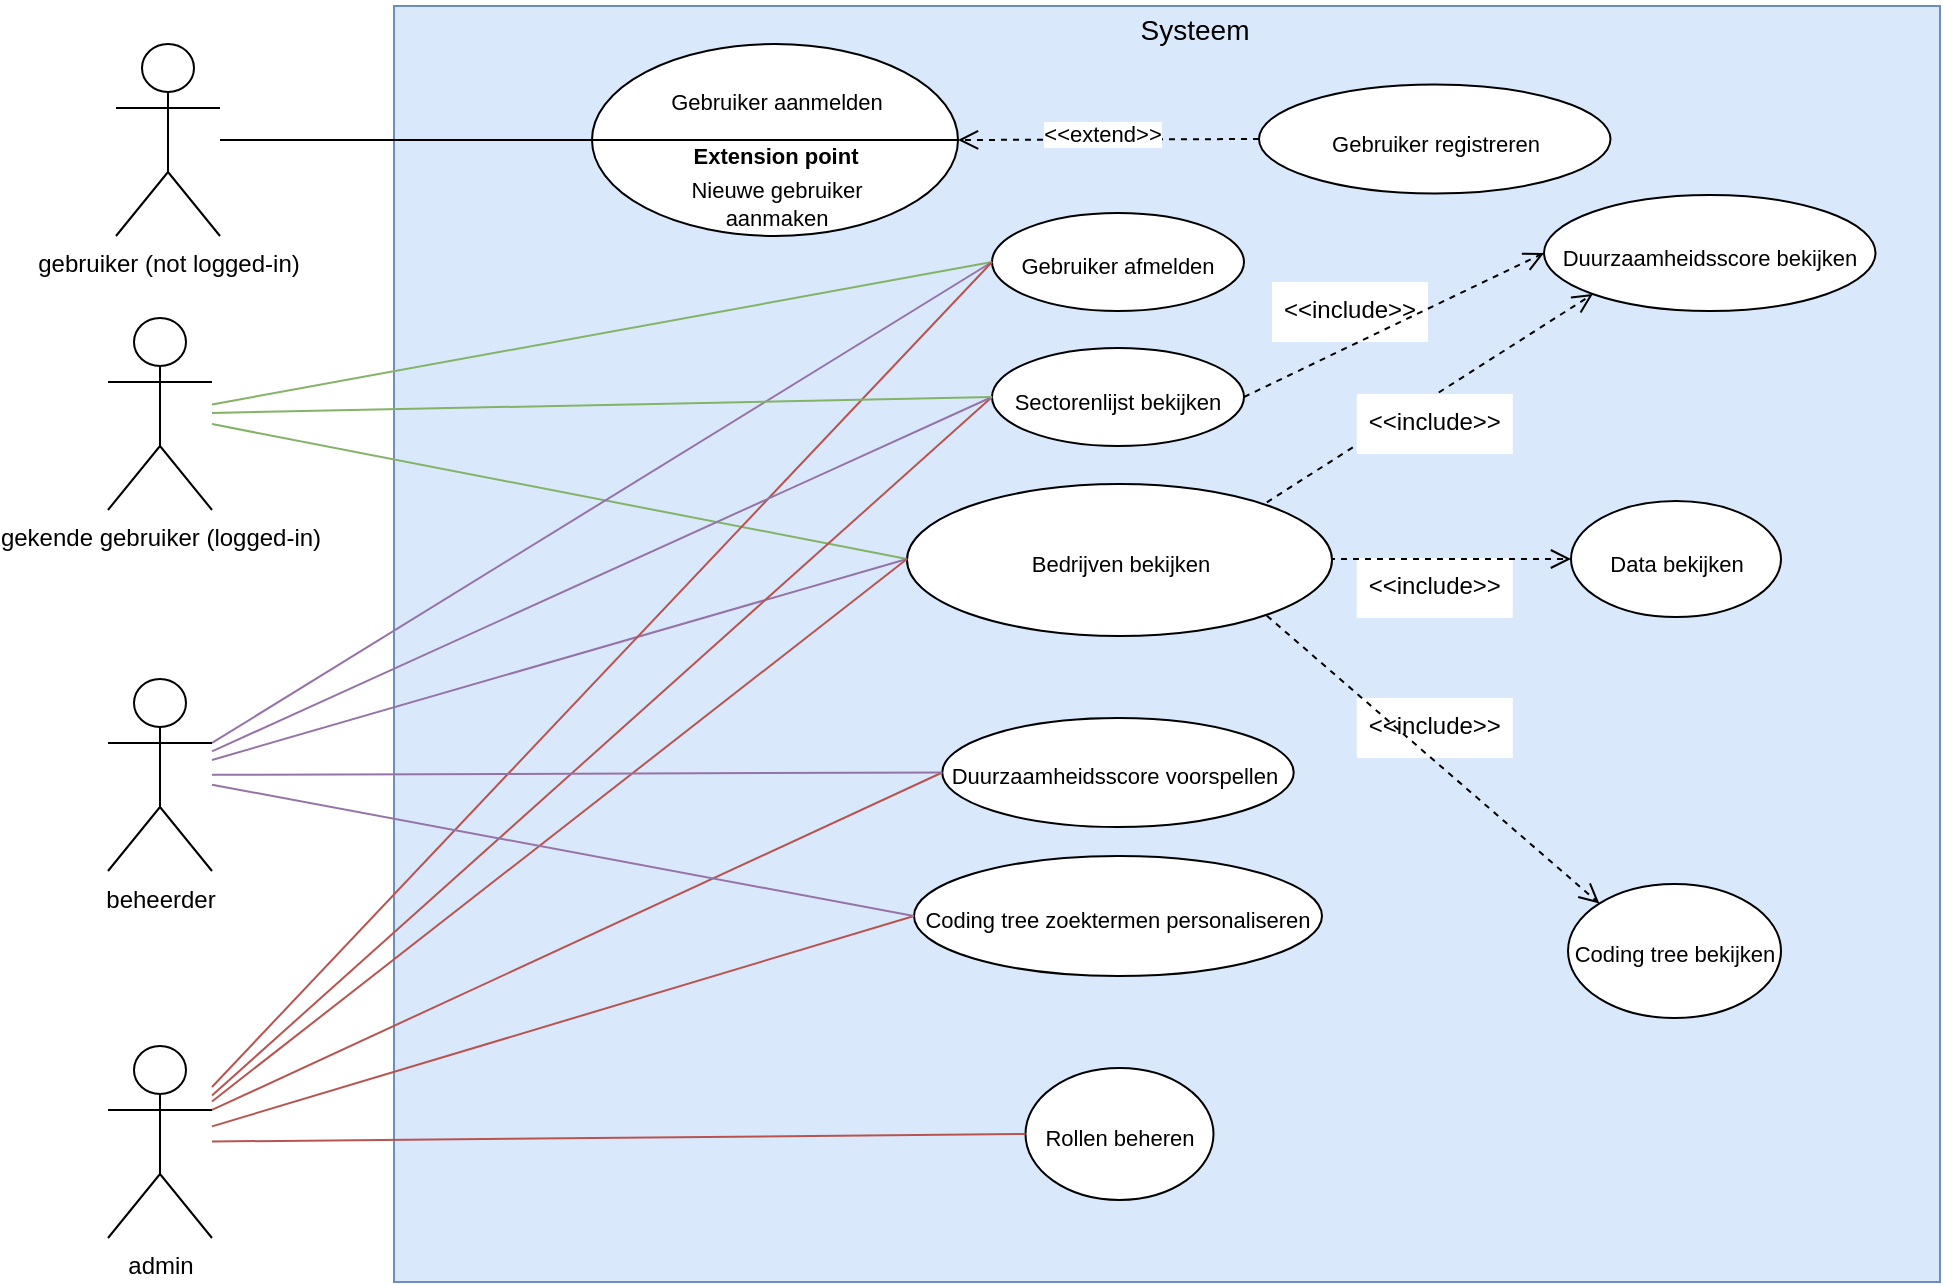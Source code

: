 <mxfile version="20.6.2" type="device"><diagram id="Z6uy-m-WRYAHLTuQcKYB" name="Page-1"><mxGraphModel dx="1194" dy="700" grid="0" gridSize="10" guides="1" tooltips="1" connect="1" arrows="1" fold="1" page="0" pageScale="1" pageWidth="850" pageHeight="1100" math="0" shadow="0"><root><mxCell id="0"/><mxCell id="1" parent="0"/><mxCell id="2tnU9UmgPzpgKUI3hO5P-17" style="rounded=0;orthogonalLoop=1;jettySize=auto;html=1;fontSize=11;strokeColor=none;endArrow=none;endFill=0;" parent="1" source="2tnU9UmgPzpgKUI3hO5P-2" edge="1"><mxGeometry relative="1" as="geometry"><mxPoint x="463" y="247" as="targetPoint"/></mxGeometry></mxCell><mxCell id="2tnU9UmgPzpgKUI3hO5P-2" value="gebruiker (not logged-in)" style="shape=umlActor;verticalLabelPosition=bottom;verticalAlign=top;html=1;outlineConnect=0;" parent="1" vertex="1"><mxGeometry x="234" y="199" width="52" height="96" as="geometry"/></mxCell><mxCell id="2tnU9UmgPzpgKUI3hO5P-4" value="" style="group;fillColor=default;recursiveResize=0;fontColor=#ffffff;strokeColor=#001DBC;rounded=0;" parent="1" vertex="1" connectable="0"><mxGeometry x="373" y="180" width="773" height="638" as="geometry"/></mxCell><mxCell id="2tnU9UmgPzpgKUI3hO5P-1" value="" style="rounded=0;whiteSpace=wrap;html=1;recursiveResize=0;fillColor=#dae8fc;strokeColor=#6c8ebf;" parent="2tnU9UmgPzpgKUI3hO5P-4" vertex="1"><mxGeometry width="773" height="638" as="geometry"/></mxCell><mxCell id="2tnU9UmgPzpgKUI3hO5P-3" value="&lt;font style=&quot;font-size: 14px;&quot;&gt;Systeem&lt;/font&gt;" style="text;html=1;align=center;verticalAlign=middle;resizable=0;points=[];autosize=1;strokeColor=none;fillColor=none;" parent="2tnU9UmgPzpgKUI3hO5P-4" vertex="1"><mxGeometry x="363.5" y="-2.5" width="72" height="29" as="geometry"/></mxCell><mxCell id="2tnU9UmgPzpgKUI3hO5P-5" value="&lt;font style=&quot;font-size: 11px;&quot;&gt;Gebruiker afmelden&lt;/font&gt;" style="ellipse;whiteSpace=wrap;html=1;fontSize=18;" parent="2tnU9UmgPzpgKUI3hO5P-4" vertex="1"><mxGeometry x="299" y="103.5" width="126" height="49" as="geometry"/></mxCell><mxCell id="2tnU9UmgPzpgKUI3hO5P-13" value="&lt;font style=&quot;font-size: 11px;&quot;&gt;Duurzaamheidsscore bekijken&lt;br&gt;&lt;/font&gt;" style="ellipse;whiteSpace=wrap;html=1;fontSize=18;" parent="2tnU9UmgPzpgKUI3hO5P-4" vertex="1"><mxGeometry x="575" y="94.5" width="165.75" height="58" as="geometry"/></mxCell><mxCell id="2tnU9UmgPzpgKUI3hO5P-12" value="&lt;font style=&quot;font-size: 11px;&quot;&gt;Duurzaamheidsscore voorspellen&amp;nbsp;&lt;br&gt;&lt;/font&gt;" style="ellipse;whiteSpace=wrap;html=1;fontSize=18;fillColor=default;" parent="2tnU9UmgPzpgKUI3hO5P-4" vertex="1"><mxGeometry x="274.12" y="356" width="175.75" height="54.5" as="geometry"/></mxCell><mxCell id="2tnU9UmgPzpgKUI3hO5P-9" value="&lt;font style=&quot;font-size: 11px;&quot;&gt;Rollen beheren&lt;/font&gt;" style="ellipse;whiteSpace=wrap;html=1;fontSize=18;" parent="2tnU9UmgPzpgKUI3hO5P-4" vertex="1"><mxGeometry x="315.75" y="531" width="94" height="66" as="geometry"/></mxCell><mxCell id="iW7P5K7fWFP8VNpmIoKs-7" value="&lt;&lt;include&gt;&gt;" style="text;strokeColor=none;fillColor=default;spacingLeft=4;spacingRight=4;overflow=hidden;rotatable=0;points=[[0,0.5],[1,0.5]];portConstraint=eastwest;fontSize=12;" parent="2tnU9UmgPzpgKUI3hO5P-4" vertex="1"><mxGeometry x="481.37" y="346" width="78" height="30" as="geometry"/></mxCell><mxCell id="iW7P5K7fWFP8VNpmIoKs-12" value="" style="html=1;verticalAlign=bottom;endArrow=open;dashed=1;endSize=8;rounded=0;entryX=0;entryY=1;entryDx=0;entryDy=0;startArrow=none;exitX=1;exitY=0;exitDx=0;exitDy=0;" parent="2tnU9UmgPzpgKUI3hO5P-4" target="2tnU9UmgPzpgKUI3hO5P-13" edge="1"><mxGeometry x="0.04" y="-38" relative="1" as="geometry"><mxPoint x="436.422" y="248.149" as="sourcePoint"/><mxPoint x="534.5" y="362" as="targetPoint"/><mxPoint as="offset"/><Array as="points"/></mxGeometry></mxCell><mxCell id="iW7P5K7fWFP8VNpmIoKs-14" value="&lt;&lt;include&gt;&gt;" style="text;strokeColor=none;fillColor=default;spacingLeft=4;spacingRight=4;overflow=hidden;rotatable=0;points=[[0,0.5],[1,0.5]];portConstraint=eastwest;fontSize=12;" parent="2tnU9UmgPzpgKUI3hO5P-4" vertex="1"><mxGeometry x="481.37" y="276" width="78" height="30" as="geometry"/></mxCell><mxCell id="iW7P5K7fWFP8VNpmIoKs-15" value="" style="html=1;verticalAlign=bottom;endArrow=open;dashed=1;endSize=8;rounded=0;entryX=0;entryY=0.5;entryDx=0;entryDy=0;exitX=1;exitY=0.5;exitDx=0;exitDy=0;startArrow=none;" parent="2tnU9UmgPzpgKUI3hO5P-4" target="AKiTdiaNsVHcev9-vgBQ-52" edge="1"><mxGeometry x="0.04" y="-38" relative="1" as="geometry"><mxPoint x="467.5" y="276.5" as="sourcePoint"/><mxPoint x="585.5" y="276.5" as="targetPoint"/><mxPoint as="offset"/><Array as="points"/></mxGeometry></mxCell><mxCell id="iW7P5K7fWFP8VNpmIoKs-18" value="&lt;font style=&quot;font-size: 11px;&quot;&gt;Coding tree zoektermen personaliseren&lt;br&gt;&lt;/font&gt;" style="ellipse;whiteSpace=wrap;html=1;fontSize=18;fillColor=default;" parent="2tnU9UmgPzpgKUI3hO5P-4" vertex="1"><mxGeometry x="260" y="425" width="204" height="60" as="geometry"/></mxCell><mxCell id="iW7P5K7fWFP8VNpmIoKs-36" value="&lt;font style=&quot;font-size: 11px;&quot;&gt;Coding tree bekijken&lt;br&gt;&lt;/font&gt;" style="ellipse;whiteSpace=wrap;html=1;strokeColor=default;fontSize=14;fillColor=default;gradientColor=none;" parent="2tnU9UmgPzpgKUI3hO5P-4" vertex="1"><mxGeometry x="587" y="439" width="106.5" height="67" as="geometry"/></mxCell><mxCell id="iW7P5K7fWFP8VNpmIoKs-49" value="" style="html=1;verticalAlign=bottom;endArrow=open;dashed=1;endSize=8;rounded=0;entryX=0;entryY=0;entryDx=0;entryDy=0;exitX=1;exitY=1;exitDx=0;exitDy=0;" parent="2tnU9UmgPzpgKUI3hO5P-4" target="iW7P5K7fWFP8VNpmIoKs-36" edge="1"><mxGeometry x="0.04" y="-38" relative="1" as="geometry"><mxPoint x="436.422" y="304.851" as="sourcePoint"/><mxPoint x="578.25" y="123.5" as="targetPoint"/><mxPoint as="offset"/><Array as="points"/></mxGeometry></mxCell><mxCell id="iW7P5K7fWFP8VNpmIoKs-51" value="&lt;&lt;include&gt;&gt;" style="text;strokeColor=none;fillColor=default;spacingLeft=4;spacingRight=4;overflow=hidden;rotatable=0;points=[[0,0.5],[1,0.5]];portConstraint=eastwest;fontSize=12;" parent="2tnU9UmgPzpgKUI3hO5P-4" vertex="1"><mxGeometry x="439" y="138" width="78" height="30" as="geometry"/></mxCell><mxCell id="AKiTdiaNsVHcev9-vgBQ-10" value="&lt;font style=&quot;font-size: 11px;&quot;&gt;Gebruiker registreren&lt;br&gt;&lt;/font&gt;" style="ellipse;whiteSpace=wrap;html=1;fontSize=18;fillColor=default;" parent="2tnU9UmgPzpgKUI3hO5P-4" vertex="1"><mxGeometry x="432.5" y="39.25" width="175.75" height="54.5" as="geometry"/></mxCell><mxCell id="AKiTdiaNsVHcev9-vgBQ-11" value="&amp;lt;&amp;lt;extend&amp;gt;&amp;gt;" style="html=1;verticalAlign=bottom;endArrow=open;dashed=1;endSize=8;rounded=0;exitX=0;exitY=0.5;exitDx=0;exitDy=0;entryX=1;entryY=0.5;entryDx=0;entryDy=0;" parent="2tnU9UmgPzpgKUI3hO5P-4" source="AKiTdiaNsVHcev9-vgBQ-10" target="AKiTdiaNsVHcev9-vgBQ-12" edge="1"><mxGeometry x="0.043" y="6" relative="1" as="geometry"><mxPoint x="-524" y="-95.5" as="sourcePoint"/><mxPoint x="-260" y="-157" as="targetPoint"/><mxPoint as="offset"/></mxGeometry></mxCell><mxCell id="AKiTdiaNsVHcev9-vgBQ-12" value="" style="shape=lineEllipse;perimeter=ellipsePerimeter;whiteSpace=wrap;html=1;backgroundOutline=1;strokeColor=default;fontSize=11;fillColor=default;gradientColor=none;" parent="2tnU9UmgPzpgKUI3hO5P-4" vertex="1"><mxGeometry x="99" y="19" width="183" height="96" as="geometry"/></mxCell><mxCell id="AKiTdiaNsVHcev9-vgBQ-13" value="Gebruiker aanmelden" style="text;html=1;strokeColor=none;fillColor=none;align=center;verticalAlign=middle;whiteSpace=wrap;rounded=0;fontSize=11;" parent="2tnU9UmgPzpgKUI3hO5P-4" vertex="1"><mxGeometry x="101" y="33" width="181" height="30" as="geometry"/></mxCell><mxCell id="AKiTdiaNsVHcev9-vgBQ-14" value="&lt;b&gt;Extension point&lt;/b&gt;" style="text;html=1;strokeColor=none;fillColor=none;align=center;verticalAlign=middle;whiteSpace=wrap;rounded=0;fontSize=11;" parent="2tnU9UmgPzpgKUI3hO5P-4" vertex="1"><mxGeometry x="148" y="59.5" width="86" height="30" as="geometry"/></mxCell><mxCell id="AKiTdiaNsVHcev9-vgBQ-15" value="Nieuwe gebruiker aanmaken" style="text;html=1;strokeColor=none;fillColor=none;align=center;verticalAlign=middle;whiteSpace=wrap;rounded=0;fontSize=11;" parent="2tnU9UmgPzpgKUI3hO5P-4" vertex="1"><mxGeometry x="126" y="86.5" width="130.5" height="25.5" as="geometry"/></mxCell><mxCell id="AKiTdiaNsVHcev9-vgBQ-16" value="&lt;font style=&quot;font-size: 11px;&quot;&gt;Sectorenlijst bekijken&lt;/font&gt;" style="ellipse;whiteSpace=wrap;html=1;fontSize=18;" parent="2tnU9UmgPzpgKUI3hO5P-4" vertex="1"><mxGeometry x="299" y="171" width="126" height="49" as="geometry"/></mxCell><mxCell id="AKiTdiaNsVHcev9-vgBQ-20" value="" style="html=1;verticalAlign=bottom;endArrow=open;dashed=1;endSize=8;rounded=0;entryX=0;entryY=0.5;entryDx=0;entryDy=0;startArrow=none;exitX=1;exitY=0.5;exitDx=0;exitDy=0;" parent="2tnU9UmgPzpgKUI3hO5P-4" source="AKiTdiaNsVHcev9-vgBQ-16" target="2tnU9UmgPzpgKUI3hO5P-13" edge="1"><mxGeometry x="0.04" y="-38" relative="1" as="geometry"><mxPoint x="446.317" y="258.109" as="sourcePoint"/><mxPoint x="677.75" y="236.5" as="targetPoint"/><mxPoint as="offset"/><Array as="points"/></mxGeometry></mxCell><mxCell id="AKiTdiaNsVHcev9-vgBQ-21" value="&lt;&lt;include&gt;&gt;" style="text;strokeColor=none;fillColor=default;spacingLeft=4;spacingRight=4;overflow=hidden;rotatable=0;points=[[0,0.5],[1,0.5]];portConstraint=eastwest;fontSize=12;" parent="2tnU9UmgPzpgKUI3hO5P-4" vertex="1"><mxGeometry x="481.37" y="194" width="78" height="30" as="geometry"/></mxCell><mxCell id="AKiTdiaNsVHcev9-vgBQ-52" value="&lt;font style=&quot;font-size: 11px;&quot;&gt;Data bekijken&lt;br&gt;&lt;/font&gt;" style="ellipse;whiteSpace=wrap;html=1;fontSize=18;" parent="2tnU9UmgPzpgKUI3hO5P-4" vertex="1"><mxGeometry x="588.5" y="247.5" width="105" height="58" as="geometry"/></mxCell><mxCell id="AKiTdiaNsVHcev9-vgBQ-59" value="&lt;font style=&quot;font-size: 11px;&quot;&gt;Bedrijven bekijken&lt;br&gt;&lt;/font&gt;" style="ellipse;whiteSpace=wrap;html=1;fontSize=18;" parent="2tnU9UmgPzpgKUI3hO5P-4" vertex="1"><mxGeometry x="256.5" y="239" width="212.5" height="76" as="geometry"/></mxCell><mxCell id="2tnU9UmgPzpgKUI3hO5P-18" style="edgeStyle=none;rounded=0;orthogonalLoop=1;jettySize=auto;html=1;fontSize=11;endArrow=none;endFill=0;entryX=0;entryY=0.5;entryDx=0;entryDy=0;" parent="1" source="2tnU9UmgPzpgKUI3hO5P-2" target="AKiTdiaNsVHcev9-vgBQ-12" edge="1"><mxGeometry relative="1" as="geometry"><mxPoint x="477" y="245" as="targetPoint"/></mxGeometry></mxCell><mxCell id="2tnU9UmgPzpgKUI3hO5P-22" style="edgeStyle=none;rounded=0;orthogonalLoop=1;jettySize=auto;html=1;entryX=0;entryY=0.5;entryDx=0;entryDy=0;fontSize=11;endArrow=none;endFill=0;fillColor=#d5e8d4;strokeColor=#82b366;" parent="1" source="2tnU9UmgPzpgKUI3hO5P-21" target="2tnU9UmgPzpgKUI3hO5P-5" edge="1"><mxGeometry relative="1" as="geometry"/></mxCell><mxCell id="2tnU9UmgPzpgKUI3hO5P-23" style="edgeStyle=none;rounded=0;orthogonalLoop=1;jettySize=auto;html=1;fontSize=11;endArrow=none;endFill=0;fillColor=#d5e8d4;strokeColor=#82b366;entryX=0;entryY=0.5;entryDx=0;entryDy=0;" parent="1" source="2tnU9UmgPzpgKUI3hO5P-21" edge="1"><mxGeometry relative="1" as="geometry"><mxPoint x="629.5" y="456.5" as="targetPoint"/></mxGeometry></mxCell><mxCell id="2tnU9UmgPzpgKUI3hO5P-21" value="gekende gebruiker (logged-in)" style="shape=umlActor;verticalLabelPosition=bottom;verticalAlign=top;html=1;outlineConnect=0;" parent="1" vertex="1"><mxGeometry x="230" y="336" width="52" height="96" as="geometry"/></mxCell><mxCell id="2tnU9UmgPzpgKUI3hO5P-30" style="edgeStyle=none;rounded=0;orthogonalLoop=1;jettySize=auto;html=1;entryX=0;entryY=0.5;entryDx=0;entryDy=0;fontSize=11;endArrow=none;endFill=0;fillColor=#e1d5e7;strokeColor=#9673a6;" parent="1" source="2tnU9UmgPzpgKUI3hO5P-27" target="2tnU9UmgPzpgKUI3hO5P-5" edge="1"><mxGeometry relative="1" as="geometry"/></mxCell><mxCell id="2tnU9UmgPzpgKUI3hO5P-31" style="edgeStyle=none;rounded=0;orthogonalLoop=1;jettySize=auto;html=1;fontSize=11;endArrow=none;endFill=0;fillColor=#e1d5e7;strokeColor=#9673a6;entryX=0;entryY=0.5;entryDx=0;entryDy=0;" parent="1" source="2tnU9UmgPzpgKUI3hO5P-27" edge="1"><mxGeometry relative="1" as="geometry"><mxPoint x="629.5" y="456.5" as="targetPoint"/></mxGeometry></mxCell><mxCell id="2tnU9UmgPzpgKUI3hO5P-27" value="beheerder" style="shape=umlActor;verticalLabelPosition=bottom;verticalAlign=top;html=1;outlineConnect=0;" parent="1" vertex="1"><mxGeometry x="230" y="516.5" width="52" height="96" as="geometry"/></mxCell><mxCell id="2tnU9UmgPzpgKUI3hO5P-39" style="edgeStyle=none;rounded=0;orthogonalLoop=1;jettySize=auto;html=1;entryX=0;entryY=0.5;entryDx=0;entryDy=0;fontSize=11;endArrow=none;endFill=0;fillColor=#f8cecc;strokeColor=#b85450;" parent="1" source="2tnU9UmgPzpgKUI3hO5P-38" target="2tnU9UmgPzpgKUI3hO5P-5" edge="1"><mxGeometry relative="1" as="geometry"/></mxCell><mxCell id="2tnU9UmgPzpgKUI3hO5P-40" style="edgeStyle=none;rounded=0;orthogonalLoop=1;jettySize=auto;html=1;fontSize=11;endArrow=none;endFill=0;fillColor=#f8cecc;strokeColor=#b85450;entryX=0;entryY=0.5;entryDx=0;entryDy=0;" parent="1" source="2tnU9UmgPzpgKUI3hO5P-38" edge="1"><mxGeometry relative="1" as="geometry"><mxPoint x="629.5" y="456.5" as="targetPoint"/></mxGeometry></mxCell><mxCell id="2tnU9UmgPzpgKUI3hO5P-45" style="edgeStyle=none;rounded=0;orthogonalLoop=1;jettySize=auto;html=1;entryX=0;entryY=0.5;entryDx=0;entryDy=0;fontSize=11;endArrow=none;endFill=0;fillColor=#f8cecc;strokeColor=#b85450;" parent="1" source="2tnU9UmgPzpgKUI3hO5P-38" target="2tnU9UmgPzpgKUI3hO5P-9" edge="1"><mxGeometry relative="1" as="geometry"/></mxCell><mxCell id="2tnU9UmgPzpgKUI3hO5P-38" value="admin" style="shape=umlActor;verticalLabelPosition=bottom;verticalAlign=top;html=1;outlineConnect=0;" parent="1" vertex="1"><mxGeometry x="230" y="700" width="52" height="96" as="geometry"/></mxCell><mxCell id="AKiTdiaNsVHcev9-vgBQ-17" style="edgeStyle=none;rounded=0;orthogonalLoop=1;jettySize=auto;html=1;entryX=0;entryY=0.5;entryDx=0;entryDy=0;fontSize=11;endArrow=none;endFill=0;fillColor=#f8cecc;strokeColor=#b85450;" parent="1" target="AKiTdiaNsVHcev9-vgBQ-16" edge="1" source="2tnU9UmgPzpgKUI3hO5P-38"><mxGeometry relative="1" as="geometry"><mxPoint x="282" y="671" as="sourcePoint"/><mxPoint x="682" y="318" as="targetPoint"/></mxGeometry></mxCell><mxCell id="AKiTdiaNsVHcev9-vgBQ-18" style="edgeStyle=none;rounded=0;orthogonalLoop=1;jettySize=auto;html=1;entryX=0;entryY=0.5;entryDx=0;entryDy=0;fontSize=11;endArrow=none;endFill=0;fillColor=#e1d5e7;strokeColor=#9673a6;" parent="1" target="AKiTdiaNsVHcev9-vgBQ-16" edge="1" source="2tnU9UmgPzpgKUI3hO5P-27"><mxGeometry relative="1" as="geometry"><mxPoint x="282" y="511" as="sourcePoint"/><mxPoint x="682" y="318" as="targetPoint"/></mxGeometry></mxCell><mxCell id="AKiTdiaNsVHcev9-vgBQ-19" style="edgeStyle=none;rounded=0;orthogonalLoop=1;jettySize=auto;html=1;entryX=0;entryY=0.5;entryDx=0;entryDy=0;fontSize=11;endArrow=none;endFill=0;fillColor=#d5e8d4;strokeColor=#82b366;" parent="1" target="AKiTdiaNsVHcev9-vgBQ-16" edge="1" source="2tnU9UmgPzpgKUI3hO5P-21"><mxGeometry relative="1" as="geometry"><mxPoint x="283" y="369" as="sourcePoint"/><mxPoint x="682.0" y="318" as="targetPoint"/></mxGeometry></mxCell><mxCell id="AKiTdiaNsVHcev9-vgBQ-53" style="edgeStyle=none;rounded=0;orthogonalLoop=1;jettySize=auto;html=1;fontSize=11;endArrow=none;endFill=0;fillColor=#f8cecc;strokeColor=#b85450;entryX=0;entryY=0.5;entryDx=0;entryDy=0;exitX=1;exitY=0.333;exitDx=0;exitDy=0;exitPerimeter=0;" parent="1" source="2tnU9UmgPzpgKUI3hO5P-38" target="2tnU9UmgPzpgKUI3hO5P-12" edge="1"><mxGeometry relative="1" as="geometry"><mxPoint x="639.5" y="466.5" as="targetPoint"/><mxPoint x="292.0" y="684.676" as="sourcePoint"/></mxGeometry></mxCell><mxCell id="AKiTdiaNsVHcev9-vgBQ-54" style="edgeStyle=none;rounded=0;orthogonalLoop=1;jettySize=auto;html=1;fontSize=11;endArrow=none;endFill=0;fillColor=#f8cecc;strokeColor=#b85450;entryX=0;entryY=0.5;entryDx=0;entryDy=0;" parent="1" target="iW7P5K7fWFP8VNpmIoKs-18" edge="1" source="2tnU9UmgPzpgKUI3hO5P-38"><mxGeometry relative="1" as="geometry"><mxPoint x="657.12" y="548.25" as="targetPoint"/><mxPoint x="283" y="681" as="sourcePoint"/></mxGeometry></mxCell><mxCell id="AKiTdiaNsVHcev9-vgBQ-55" style="edgeStyle=none;rounded=0;orthogonalLoop=1;jettySize=auto;html=1;fontSize=11;endArrow=none;endFill=0;fillColor=#e1d5e7;strokeColor=#9673a6;entryX=0;entryY=0.5;entryDx=0;entryDy=0;" parent="1" target="2tnU9UmgPzpgKUI3hO5P-12" edge="1" source="2tnU9UmgPzpgKUI3hO5P-27"><mxGeometry relative="1" as="geometry"><mxPoint x="639.5" y="466.5" as="targetPoint"/><mxPoint x="284" y="522" as="sourcePoint"/></mxGeometry></mxCell><mxCell id="AKiTdiaNsVHcev9-vgBQ-56" style="edgeStyle=none;rounded=0;orthogonalLoop=1;jettySize=auto;html=1;fontSize=11;endArrow=none;endFill=0;fillColor=#e1d5e7;strokeColor=#9673a6;entryX=0;entryY=0.5;entryDx=0;entryDy=0;" parent="1" target="iW7P5K7fWFP8VNpmIoKs-18" edge="1" source="2tnU9UmgPzpgKUI3hO5P-27"><mxGeometry relative="1" as="geometry"><mxPoint x="657.12" y="548.25" as="targetPoint"/><mxPoint x="284" y="530" as="sourcePoint"/></mxGeometry></mxCell></root></mxGraphModel></diagram></mxfile>